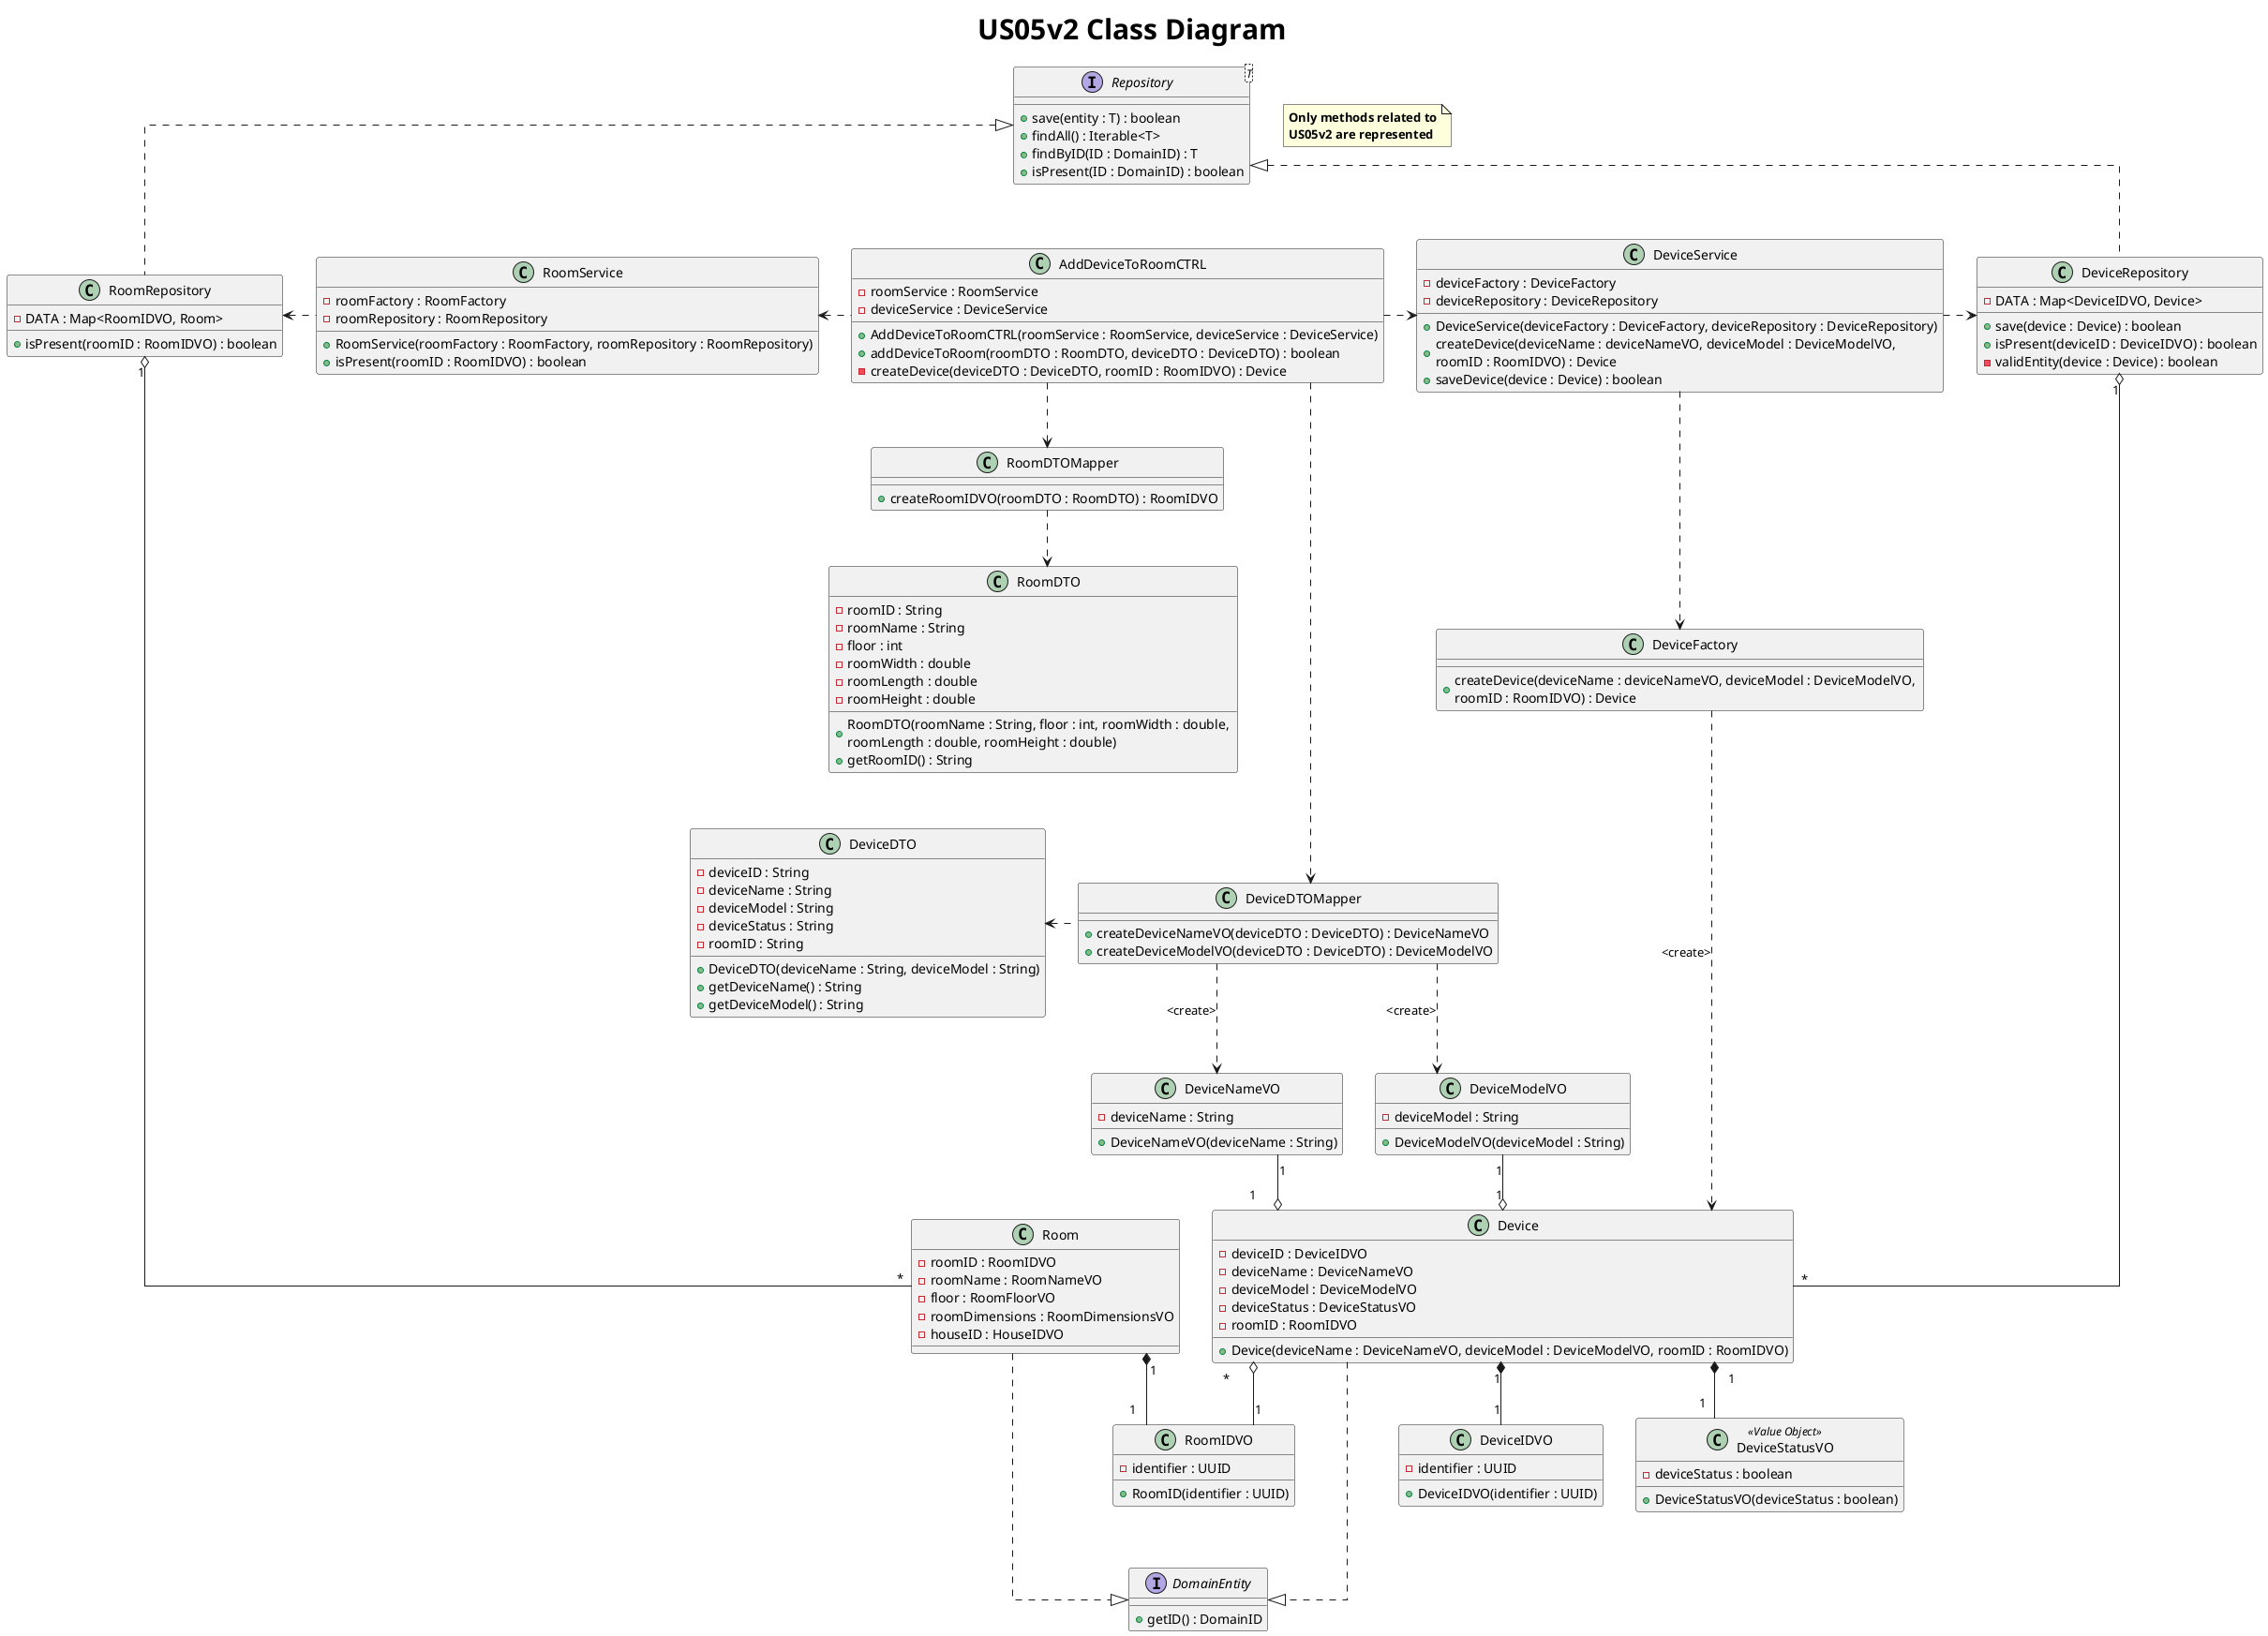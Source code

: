 @startuml

title <size: 30> US05v2 Class Diagram

note "<b>Only methods related to\n<b>US05v2 are represented" as N1

skinparam linetype ortho

class AddDeviceToRoomCTRL{
    - roomService : RoomService
    - deviceService : DeviceService

    + AddDeviceToRoomCTRL(roomService : RoomService, deviceService : DeviceService)
    + addDeviceToRoom(roomDTO : RoomDTO, deviceDTO : DeviceDTO) : boolean
    - createDevice(deviceDTO : DeviceDTO, roomID : RoomIDVO) : Device
}

class RoomService {
    - roomFactory : RoomFactory
    - roomRepository : RoomRepository

    + RoomService(roomFactory : RoomFactory, roomRepository : RoomRepository)
    + isPresent(roomID : RoomIDVO) : boolean
}

class RoomRepository {
    - DATA : Map<RoomIDVO, Room>

    + isPresent(roomID : RoomIDVO) : boolean
}


class RoomDTOMapper{
    + createRoomIDVO(roomDTO : RoomDTO) : RoomIDVO
}


class RoomDTO{
    - roomID : String
    - roomName : String
    - floor : int
    - roomWidth : double
    - roomLength : double
    - roomHeight : double

    + RoomDTO(roomName : String, floor : int, roomWidth : double, \nroomLength : double, roomHeight : double)
    + getRoomID() : String
}



class Room {
    - roomID : RoomIDVO
    - roomName : RoomNameVO
    - floor : RoomFloorVO
    - roomDimensions : RoomDimensionsVO
    - houseID : HouseIDVO
}

class DeviceService {
    - deviceFactory : DeviceFactory
    - deviceRepository : DeviceRepository

    + DeviceService(deviceFactory : DeviceFactory, deviceRepository : DeviceRepository)
    + createDevice(deviceName : deviceNameVO, deviceModel : DeviceModelVO, \nroomID : RoomIDVO) : Device
    + saveDevice(device : Device) : boolean
}

class DeviceFactory {
    + createDevice(deviceName : deviceNameVO, deviceModel : DeviceModelVO, \nroomID : RoomIDVO) : Device
}

class RoomIDVO {
    - identifier : UUID
    + RoomID(identifier : UUID)
}

class DeviceDTOMapper{
    + createDeviceNameVO(deviceDTO : DeviceDTO) : DeviceNameVO
    + createDeviceModelVO(deviceDTO : DeviceDTO) : DeviceModelVO
}

class DeviceDTO{
    - deviceID : String
    - deviceName : String
    - deviceModel : String
    - deviceStatus : String
    - roomID : String

    + DeviceDTO(deviceName : String, deviceModel : String)
    + getDeviceName() : String
    + getDeviceModel() : String
}

class DeviceIDVO {
    - identifier : UUID

    + DeviceIDVO(identifier : UUID)
}

class DeviceNameVO {
    - deviceName : String

    + DeviceNameVO(deviceName : String)
}

class DeviceModelVO {
    - deviceModel : String

    + DeviceModelVO(deviceModel : String)
}

class DeviceStatusVO <<Value Object>>{
    - deviceStatus : boolean
    + DeviceStatusVO(deviceStatus : boolean)
}


class Device {
    - deviceID : DeviceIDVO
    - deviceName : DeviceNameVO
    - deviceModel : DeviceModelVO
    - deviceStatus : DeviceStatusVO
    - roomID : RoomIDVO

    + Device(deviceName : DeviceNameVO, deviceModel : DeviceModelVO, roomID : RoomIDVO)
}

class DeviceRepository {
     - DATA : Map<DeviceIDVO, Device>

     + save(device : Device) : boolean
     + isPresent(deviceID : DeviceIDVO) : boolean
     - validEntity(device : Device) : boolean
}

interface Repository<T> {
    + save(entity : T) : boolean
    + findAll() : Iterable<T>
    + findByID(ID : DomainID) : T
    + isPresent(ID : DomainID) : boolean
}


'interface DomainID {
'    + getID() : String
'}


interface DomainEntity {
    + getID() : DomainID
}


AddDeviceToRoomCTRL ..> RoomDTOMapper
AddDeviceToRoomCTRL ....> DeviceDTOMapper
DeviceDTOMapper .left.> DeviceDTO
AddDeviceToRoomCTRL ..left> RoomService
AddDeviceToRoomCTRL ..right> DeviceService
RoomDTOMapper .down.> RoomDTO
/'missing relationship between RoomMapper and RoomID?'/

RoomService ..left> RoomRepository
DeviceService ..right> DeviceRepository
DeviceService ..> DeviceFactory
DeviceDTOMapper ..> DeviceNameVO : <create>
DeviceDTOMapper ..> DeviceModelVO : <create>
DeviceFactory ..> Device : <create>


Device "*" o-- "1" RoomIDVO
Room "1" *-- "1" RoomIDVO
Device "1" o-up- "1" DeviceNameVO
Device "1" o-left- "1" DeviceModelVO
Device "1" *-- "1" DeviceIDVO
Device "1" *-- "1" DeviceStatusVO

Repository <|.. RoomRepository
Repository <|.. DeviceRepository
DeviceRepository "1" o-- "*" Device
RoomRepository "1" o--- "*" Room

Room ...|> DomainEntity
Device ...|> DomainEntity
'DomainID <|.. RoomIDVO
'DomainID <|.up. DeviceIDVO


@enduml